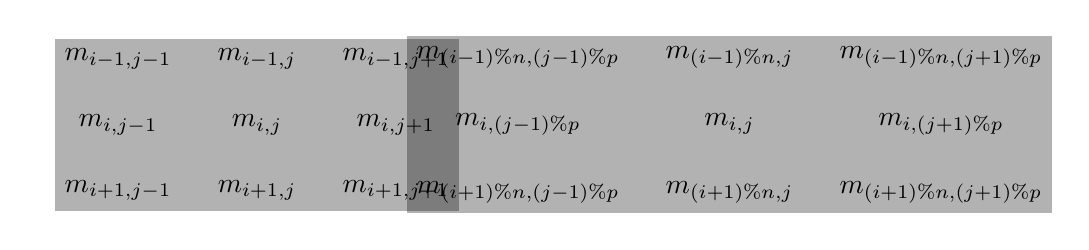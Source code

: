 \usetikzlibrary{arrows,matrix,positioning}
\tikzset{node style ge/.style={circle}}

\begin{tikzpicture}

\def\rien{\phantom{\times}}
\def\rienn{\times}


\matrix (A) [matrix of math nodes,column sep=1 em,row sep=1em,
%row sep=-0.75 em,
%inner sep = 0 em,%
 %left delimiter  = (, right delimiter = )
]
{ 
m_{i-1,j-1} & m_{i-1,j} & m_{i-1,j+1}   \\
m_{i,j-1}  &m_{i,j}  & m_{i,j+1} \\
m_{i+1,j-1} & m_{i+1,j} & m_{i+1,j+1} \\
};

\fill[opacity=.3,fill=black] (A-1-1.north west) rectangle (A-3-3.south east);


\begin{scope}[xshift=6cm]
% les matrices
\matrix (B) [matrix of math nodes,column sep=1 em,row sep=1em,
%row sep=-0.75 em,
%inner sep = 0 em,%
 %left delimiter  = (, right delimiter = )
]
{ 
m_{(i-1)\%n,(j-1)\%p} & m_{(i-1)\%n,j} & m_{(i-1)\%n,(j+1)\%p}   \\
m_{i,(j-1)\%p}  &m_{i,j}  & m_{i,(j+1)\%p} \\
m_{(i+1)\%n,(j-1)\%p} & m_{(i+1)\%n,j} & m_{(i+1)\%n,(j+1)\%p} \\
};

\fill[opacity=.3,fill=black] (B-1-1.north west) rectangle (B-3-3.south east);
\end{scope}




\end{tikzpicture}
